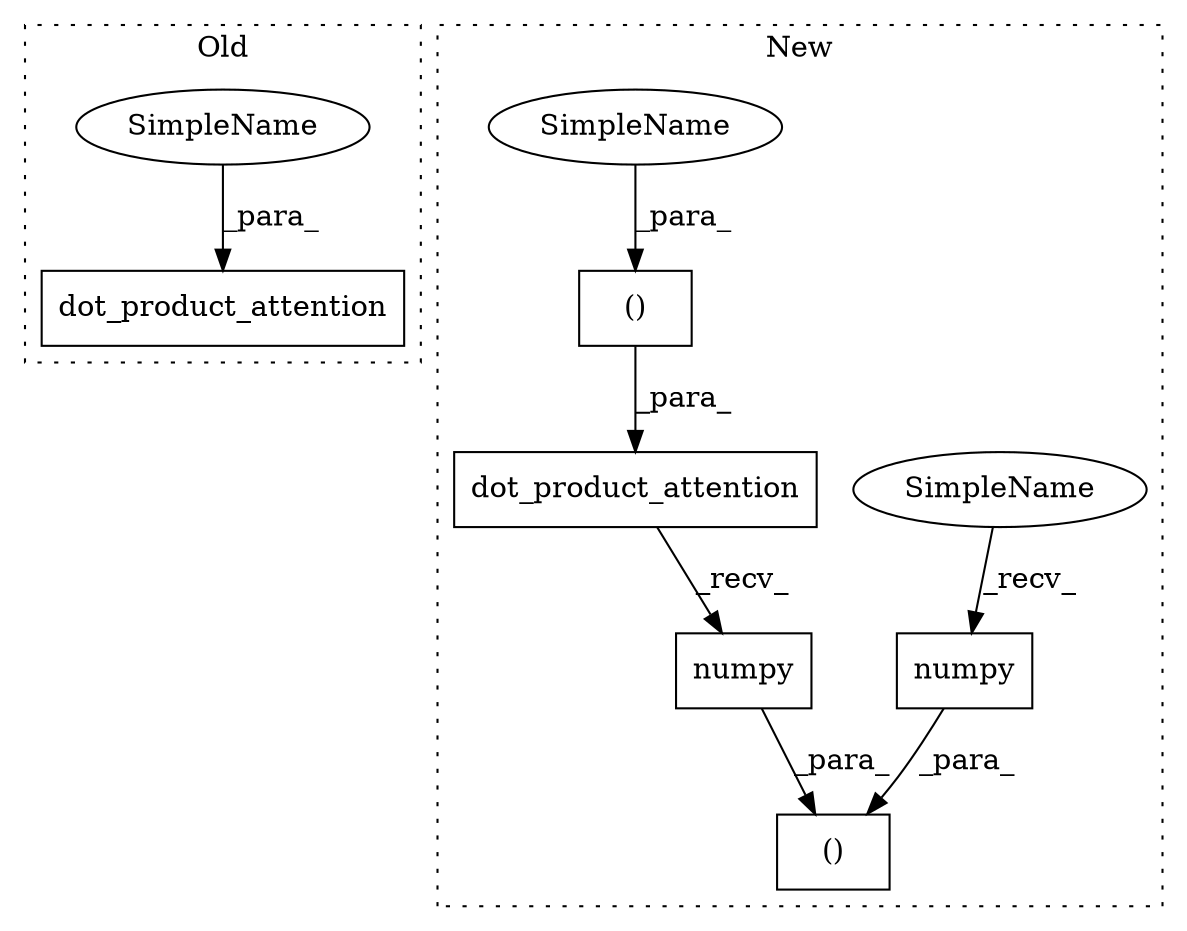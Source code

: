 digraph G {
subgraph cluster0 {
1 [label="dot_product_attention" a="32" s="2588,2620" l="22,1" shape="box"];
7 [label="SimpleName" a="42" s="2614" l="1" shape="ellipse"];
label = "Old";
style="dotted";
}
subgraph cluster1 {
2 [label="()" a="106" s="2899" l="46" shape="box"];
3 [label="numpy" a="32" s="3017" l="7" shape="box"];
4 [label="()" a="106" s="2991" l="33" shape="box"];
5 [label="dot_product_attention" a="32" s="2870,2945" l="29,2" shape="box"];
6 [label="numpy" a="32" s="2995" l="7" shape="box"];
8 [label="SimpleName" a="42" s="3015" l="1" shape="ellipse"];
9 [label="SimpleName" a="42" s="2927" l="1" shape="ellipse"];
label = "New";
style="dotted";
}
2 -> 5 [label="_para_"];
3 -> 4 [label="_para_"];
5 -> 6 [label="_recv_"];
6 -> 4 [label="_para_"];
7 -> 1 [label="_para_"];
8 -> 3 [label="_recv_"];
9 -> 2 [label="_para_"];
}
